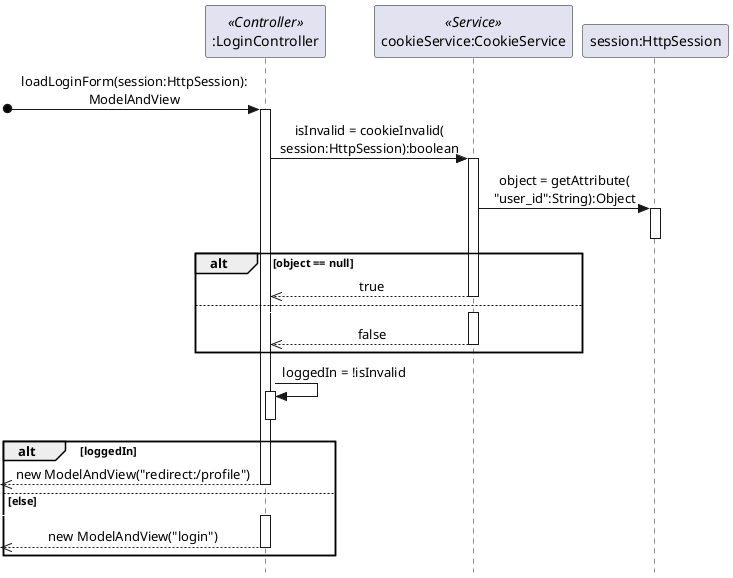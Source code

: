 @startuml log in to profile

skinparam style strictuml
skinparam sequenceMessageAlign center
autoactivate on
'skinparam maxMessageSize 150

participant ":LoginController" as signup <<Controller>>
participant "cookieService:CookieService" as cookie <<Service>>
participant "session:HttpSession" as session

[o-> signup: loadLoginForm(session:HttpSession):\nModelAndView
signup -> cookie: isInvalid = cookieInvalid(\nsession:HttpSession):boolean
cookie -> session: object = getAttribute(\n"user_id":String):Object
deactivate
alt object == null
    cookie -->> signup: true
else
    signup -[#white]> cookie
    cookie -->> signup: false
end
signup -> signup: loggedIn = !isInvalid
deactivate
alt loggedIn
    [<<-- signup: new ModelAndView("redirect:/profile")
else else
    [-[#white]> signup
    [<<-- signup: new ModelAndView("login")
end

@enduml



@startuml sign up to profile

skinparam style strictuml
skinparam sequenceMessageAlign center
autoactivate on
'skinparam maxMessageSize 150

participant ":SignUpController" as signup <<Controller>>
participant "cookieService:CookieService" as cookie <<Service>>
participant "session:HttpSession" as session

[o-> signup: loadSignUpForm(session:HttpSession):\nModelAndView
signup -> cookie: isInvalid = cookieInvalid(\nsession:HttpSession):boolean
cookie -> session: object = getAttribute(\n"user_id":String):Object
deactivate
alt object == null
    cookie -->> signup: true
else
    signup -[#white]> cookie
    cookie -->> signup: false
end
signup -> signup: loggedIn = !isInvalid
deactivate
alt loggedIn
    [<<-- signup: new ModelAndView("redirect:/profile")
else else
    [-[#white]> signup
    [<<-- signup: new ModelAndView("signup")
end

@enduml
